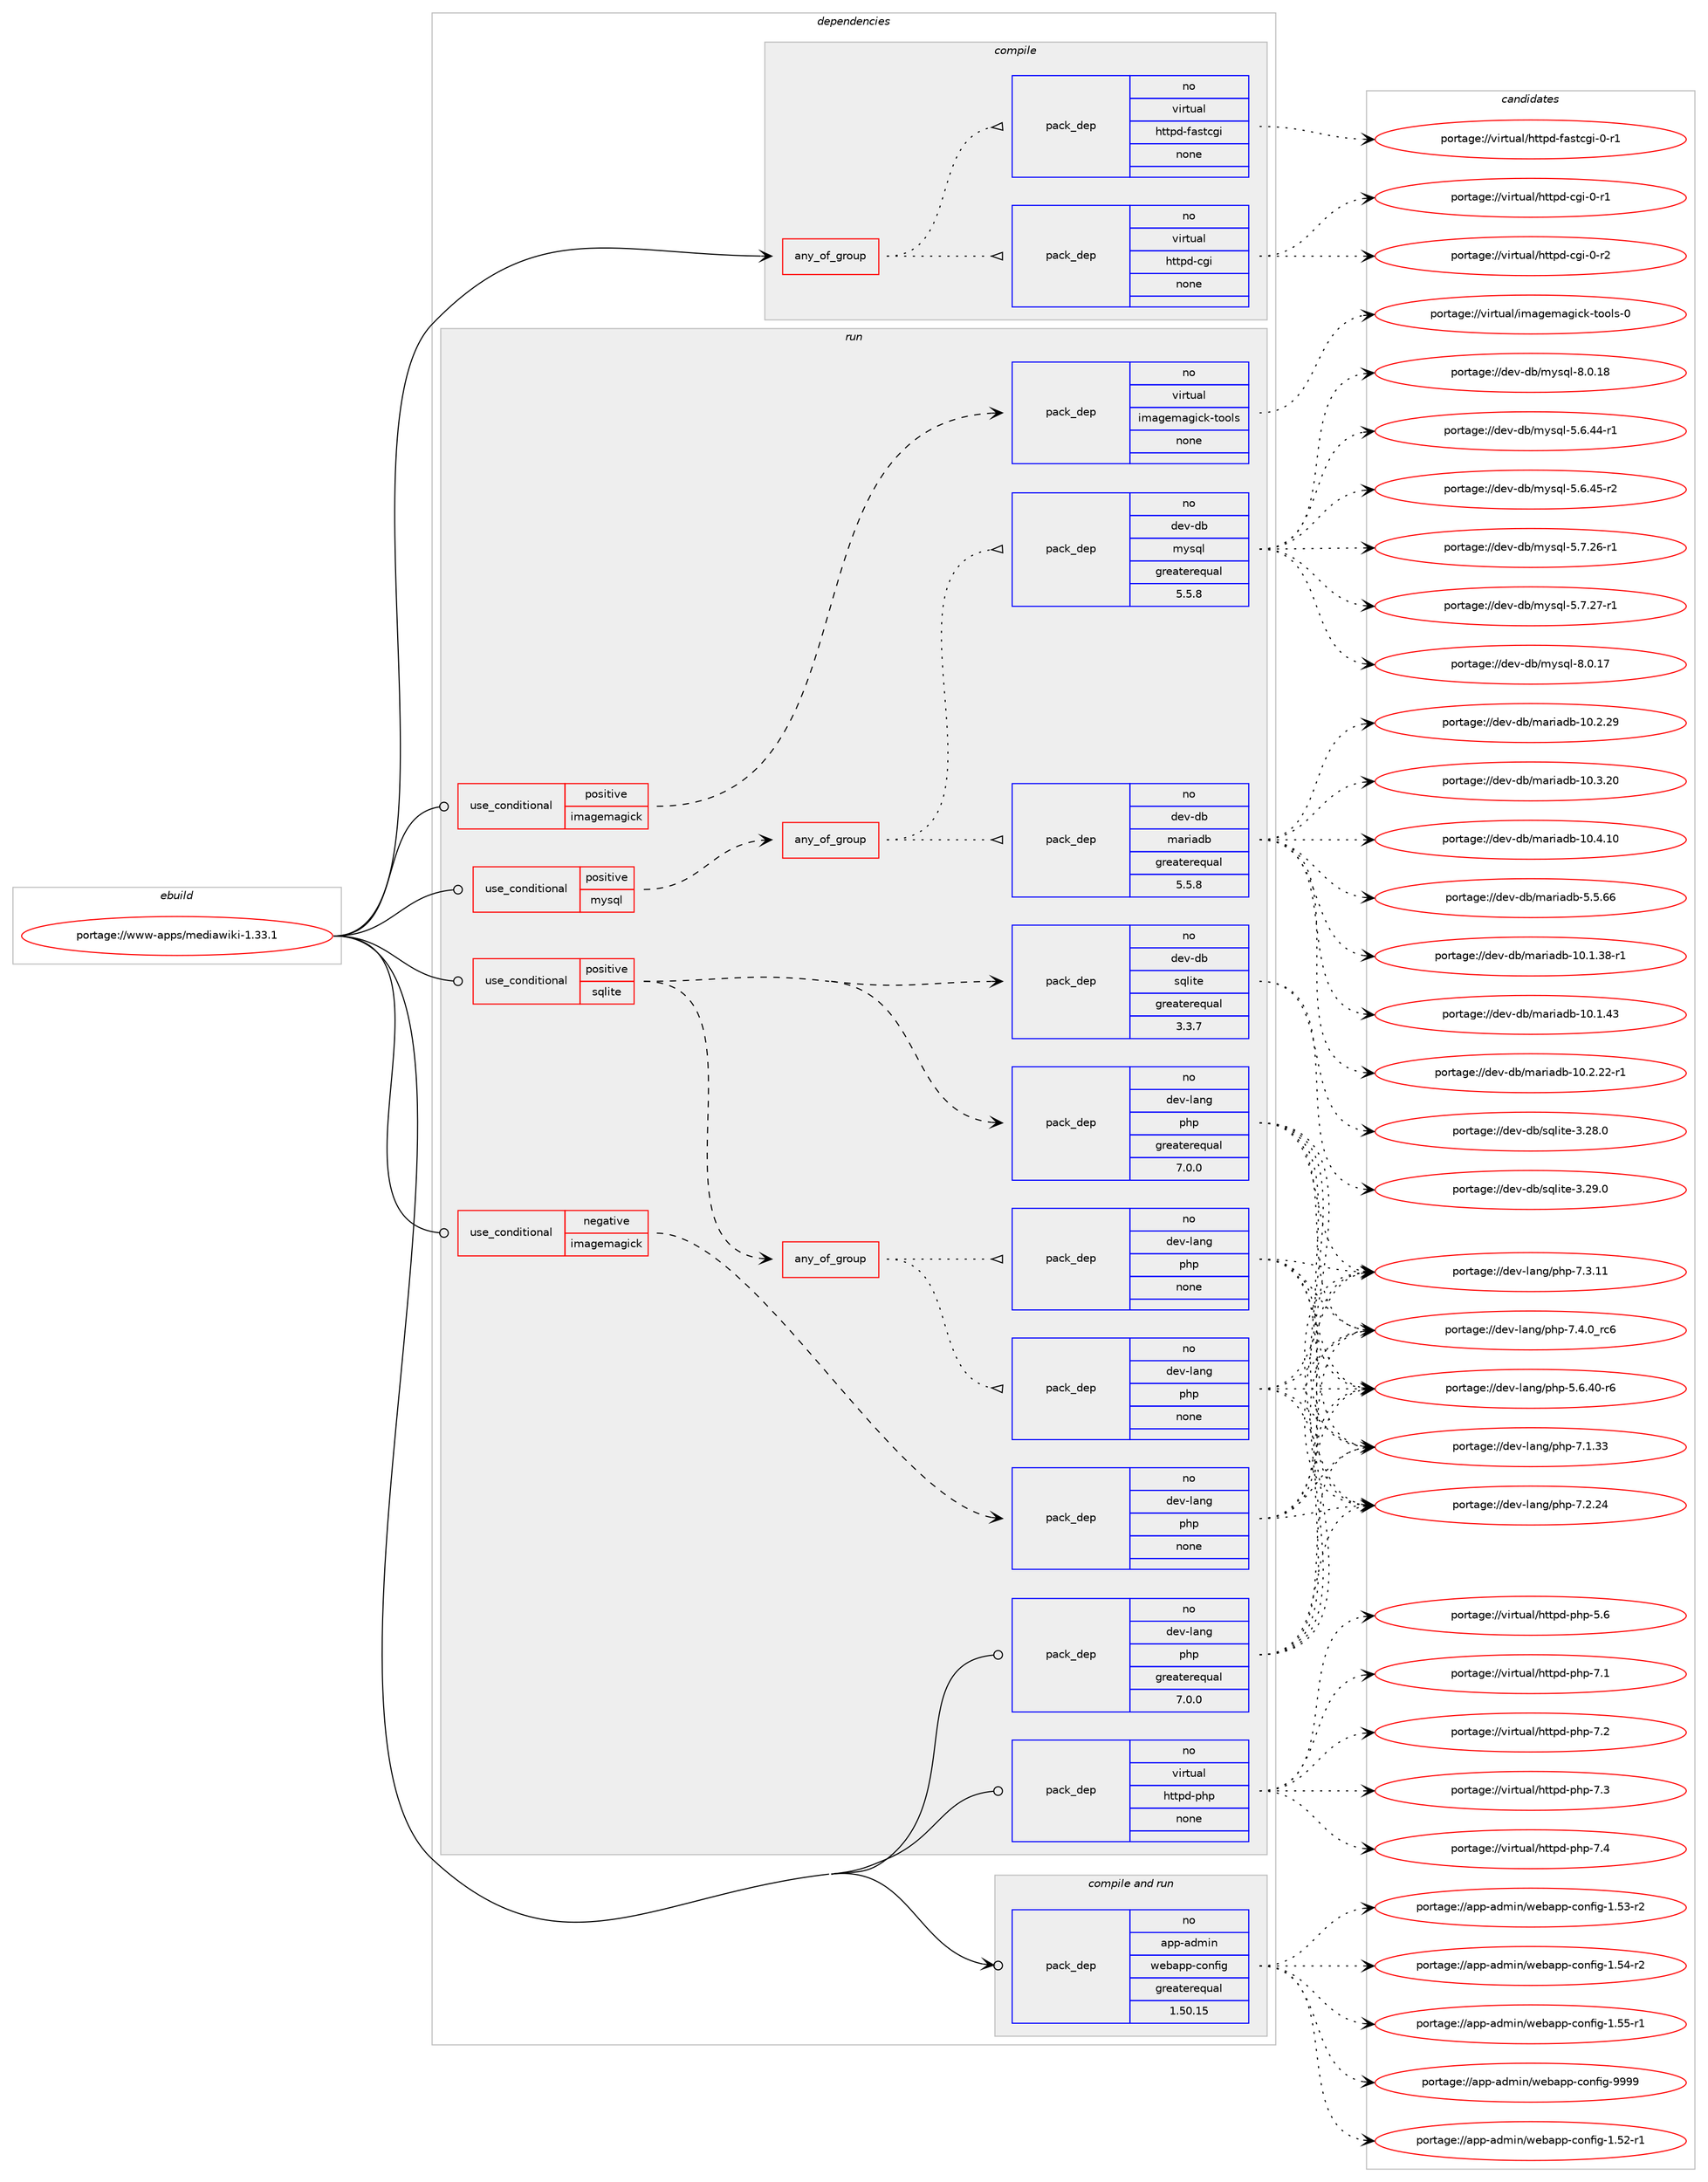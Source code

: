 digraph prolog {

# *************
# Graph options
# *************

newrank=true;
concentrate=true;
compound=true;
graph [rankdir=LR,fontname=Helvetica,fontsize=10,ranksep=1.5];#, ranksep=2.5, nodesep=0.2];
edge  [arrowhead=vee];
node  [fontname=Helvetica,fontsize=10];

# **********
# The ebuild
# **********

subgraph cluster_leftcol {
color=gray;
rank=same;
label=<<i>ebuild</i>>;
id [label="portage://www-apps/mediawiki-1.33.1", color=red, width=4, href="../www-apps/mediawiki-1.33.1.svg"];
}

# ****************
# The dependencies
# ****************

subgraph cluster_midcol {
color=gray;
label=<<i>dependencies</i>>;
subgraph cluster_compile {
fillcolor="#eeeeee";
style=filled;
label=<<i>compile</i>>;
subgraph any7510 {
dependency438069 [label=<<TABLE BORDER="0" CELLBORDER="1" CELLSPACING="0" CELLPADDING="4"><TR><TD CELLPADDING="10">any_of_group</TD></TR></TABLE>>, shape=none, color=red];subgraph pack324828 {
dependency438070 [label=<<TABLE BORDER="0" CELLBORDER="1" CELLSPACING="0" CELLPADDING="4" WIDTH="220"><TR><TD ROWSPAN="6" CELLPADDING="30">pack_dep</TD></TR><TR><TD WIDTH="110">no</TD></TR><TR><TD>virtual</TD></TR><TR><TD>httpd-cgi</TD></TR><TR><TD>none</TD></TR><TR><TD></TD></TR></TABLE>>, shape=none, color=blue];
}
dependency438069:e -> dependency438070:w [weight=20,style="dotted",arrowhead="oinv"];
subgraph pack324829 {
dependency438071 [label=<<TABLE BORDER="0" CELLBORDER="1" CELLSPACING="0" CELLPADDING="4" WIDTH="220"><TR><TD ROWSPAN="6" CELLPADDING="30">pack_dep</TD></TR><TR><TD WIDTH="110">no</TD></TR><TR><TD>virtual</TD></TR><TR><TD>httpd-fastcgi</TD></TR><TR><TD>none</TD></TR><TR><TD></TD></TR></TABLE>>, shape=none, color=blue];
}
dependency438069:e -> dependency438071:w [weight=20,style="dotted",arrowhead="oinv"];
}
id:e -> dependency438069:w [weight=20,style="solid",arrowhead="vee"];
}
subgraph cluster_compileandrun {
fillcolor="#eeeeee";
style=filled;
label=<<i>compile and run</i>>;
subgraph pack324830 {
dependency438072 [label=<<TABLE BORDER="0" CELLBORDER="1" CELLSPACING="0" CELLPADDING="4" WIDTH="220"><TR><TD ROWSPAN="6" CELLPADDING="30">pack_dep</TD></TR><TR><TD WIDTH="110">no</TD></TR><TR><TD>app-admin</TD></TR><TR><TD>webapp-config</TD></TR><TR><TD>greaterequal</TD></TR><TR><TD>1.50.15</TD></TR></TABLE>>, shape=none, color=blue];
}
id:e -> dependency438072:w [weight=20,style="solid",arrowhead="odotvee"];
}
subgraph cluster_run {
fillcolor="#eeeeee";
style=filled;
label=<<i>run</i>>;
subgraph cond105465 {
dependency438073 [label=<<TABLE BORDER="0" CELLBORDER="1" CELLSPACING="0" CELLPADDING="4"><TR><TD ROWSPAN="3" CELLPADDING="10">use_conditional</TD></TR><TR><TD>negative</TD></TR><TR><TD>imagemagick</TD></TR></TABLE>>, shape=none, color=red];
subgraph pack324831 {
dependency438074 [label=<<TABLE BORDER="0" CELLBORDER="1" CELLSPACING="0" CELLPADDING="4" WIDTH="220"><TR><TD ROWSPAN="6" CELLPADDING="30">pack_dep</TD></TR><TR><TD WIDTH="110">no</TD></TR><TR><TD>dev-lang</TD></TR><TR><TD>php</TD></TR><TR><TD>none</TD></TR><TR><TD></TD></TR></TABLE>>, shape=none, color=blue];
}
dependency438073:e -> dependency438074:w [weight=20,style="dashed",arrowhead="vee"];
}
id:e -> dependency438073:w [weight=20,style="solid",arrowhead="odot"];
subgraph cond105466 {
dependency438075 [label=<<TABLE BORDER="0" CELLBORDER="1" CELLSPACING="0" CELLPADDING="4"><TR><TD ROWSPAN="3" CELLPADDING="10">use_conditional</TD></TR><TR><TD>positive</TD></TR><TR><TD>imagemagick</TD></TR></TABLE>>, shape=none, color=red];
subgraph pack324832 {
dependency438076 [label=<<TABLE BORDER="0" CELLBORDER="1" CELLSPACING="0" CELLPADDING="4" WIDTH="220"><TR><TD ROWSPAN="6" CELLPADDING="30">pack_dep</TD></TR><TR><TD WIDTH="110">no</TD></TR><TR><TD>virtual</TD></TR><TR><TD>imagemagick-tools</TD></TR><TR><TD>none</TD></TR><TR><TD></TD></TR></TABLE>>, shape=none, color=blue];
}
dependency438075:e -> dependency438076:w [weight=20,style="dashed",arrowhead="vee"];
}
id:e -> dependency438075:w [weight=20,style="solid",arrowhead="odot"];
subgraph cond105467 {
dependency438077 [label=<<TABLE BORDER="0" CELLBORDER="1" CELLSPACING="0" CELLPADDING="4"><TR><TD ROWSPAN="3" CELLPADDING="10">use_conditional</TD></TR><TR><TD>positive</TD></TR><TR><TD>mysql</TD></TR></TABLE>>, shape=none, color=red];
subgraph any7511 {
dependency438078 [label=<<TABLE BORDER="0" CELLBORDER="1" CELLSPACING="0" CELLPADDING="4"><TR><TD CELLPADDING="10">any_of_group</TD></TR></TABLE>>, shape=none, color=red];subgraph pack324833 {
dependency438079 [label=<<TABLE BORDER="0" CELLBORDER="1" CELLSPACING="0" CELLPADDING="4" WIDTH="220"><TR><TD ROWSPAN="6" CELLPADDING="30">pack_dep</TD></TR><TR><TD WIDTH="110">no</TD></TR><TR><TD>dev-db</TD></TR><TR><TD>mariadb</TD></TR><TR><TD>greaterequal</TD></TR><TR><TD>5.5.8</TD></TR></TABLE>>, shape=none, color=blue];
}
dependency438078:e -> dependency438079:w [weight=20,style="dotted",arrowhead="oinv"];
subgraph pack324834 {
dependency438080 [label=<<TABLE BORDER="0" CELLBORDER="1" CELLSPACING="0" CELLPADDING="4" WIDTH="220"><TR><TD ROWSPAN="6" CELLPADDING="30">pack_dep</TD></TR><TR><TD WIDTH="110">no</TD></TR><TR><TD>dev-db</TD></TR><TR><TD>mysql</TD></TR><TR><TD>greaterequal</TD></TR><TR><TD>5.5.8</TD></TR></TABLE>>, shape=none, color=blue];
}
dependency438078:e -> dependency438080:w [weight=20,style="dotted",arrowhead="oinv"];
}
dependency438077:e -> dependency438078:w [weight=20,style="dashed",arrowhead="vee"];
}
id:e -> dependency438077:w [weight=20,style="solid",arrowhead="odot"];
subgraph cond105468 {
dependency438081 [label=<<TABLE BORDER="0" CELLBORDER="1" CELLSPACING="0" CELLPADDING="4"><TR><TD ROWSPAN="3" CELLPADDING="10">use_conditional</TD></TR><TR><TD>positive</TD></TR><TR><TD>sqlite</TD></TR></TABLE>>, shape=none, color=red];
subgraph pack324835 {
dependency438082 [label=<<TABLE BORDER="0" CELLBORDER="1" CELLSPACING="0" CELLPADDING="4" WIDTH="220"><TR><TD ROWSPAN="6" CELLPADDING="30">pack_dep</TD></TR><TR><TD WIDTH="110">no</TD></TR><TR><TD>dev-db</TD></TR><TR><TD>sqlite</TD></TR><TR><TD>greaterequal</TD></TR><TR><TD>3.3.7</TD></TR></TABLE>>, shape=none, color=blue];
}
dependency438081:e -> dependency438082:w [weight=20,style="dashed",arrowhead="vee"];
subgraph pack324836 {
dependency438083 [label=<<TABLE BORDER="0" CELLBORDER="1" CELLSPACING="0" CELLPADDING="4" WIDTH="220"><TR><TD ROWSPAN="6" CELLPADDING="30">pack_dep</TD></TR><TR><TD WIDTH="110">no</TD></TR><TR><TD>dev-lang</TD></TR><TR><TD>php</TD></TR><TR><TD>greaterequal</TD></TR><TR><TD>7.0.0</TD></TR></TABLE>>, shape=none, color=blue];
}
dependency438081:e -> dependency438083:w [weight=20,style="dashed",arrowhead="vee"];
subgraph any7512 {
dependency438084 [label=<<TABLE BORDER="0" CELLBORDER="1" CELLSPACING="0" CELLPADDING="4"><TR><TD CELLPADDING="10">any_of_group</TD></TR></TABLE>>, shape=none, color=red];subgraph pack324837 {
dependency438085 [label=<<TABLE BORDER="0" CELLBORDER="1" CELLSPACING="0" CELLPADDING="4" WIDTH="220"><TR><TD ROWSPAN="6" CELLPADDING="30">pack_dep</TD></TR><TR><TD WIDTH="110">no</TD></TR><TR><TD>dev-lang</TD></TR><TR><TD>php</TD></TR><TR><TD>none</TD></TR><TR><TD></TD></TR></TABLE>>, shape=none, color=blue];
}
dependency438084:e -> dependency438085:w [weight=20,style="dotted",arrowhead="oinv"];
subgraph pack324838 {
dependency438086 [label=<<TABLE BORDER="0" CELLBORDER="1" CELLSPACING="0" CELLPADDING="4" WIDTH="220"><TR><TD ROWSPAN="6" CELLPADDING="30">pack_dep</TD></TR><TR><TD WIDTH="110">no</TD></TR><TR><TD>dev-lang</TD></TR><TR><TD>php</TD></TR><TR><TD>none</TD></TR><TR><TD></TD></TR></TABLE>>, shape=none, color=blue];
}
dependency438084:e -> dependency438086:w [weight=20,style="dotted",arrowhead="oinv"];
}
dependency438081:e -> dependency438084:w [weight=20,style="dashed",arrowhead="vee"];
}
id:e -> dependency438081:w [weight=20,style="solid",arrowhead="odot"];
subgraph pack324839 {
dependency438087 [label=<<TABLE BORDER="0" CELLBORDER="1" CELLSPACING="0" CELLPADDING="4" WIDTH="220"><TR><TD ROWSPAN="6" CELLPADDING="30">pack_dep</TD></TR><TR><TD WIDTH="110">no</TD></TR><TR><TD>dev-lang</TD></TR><TR><TD>php</TD></TR><TR><TD>greaterequal</TD></TR><TR><TD>7.0.0</TD></TR></TABLE>>, shape=none, color=blue];
}
id:e -> dependency438087:w [weight=20,style="solid",arrowhead="odot"];
subgraph pack324840 {
dependency438088 [label=<<TABLE BORDER="0" CELLBORDER="1" CELLSPACING="0" CELLPADDING="4" WIDTH="220"><TR><TD ROWSPAN="6" CELLPADDING="30">pack_dep</TD></TR><TR><TD WIDTH="110">no</TD></TR><TR><TD>virtual</TD></TR><TR><TD>httpd-php</TD></TR><TR><TD>none</TD></TR><TR><TD></TD></TR></TABLE>>, shape=none, color=blue];
}
id:e -> dependency438088:w [weight=20,style="solid",arrowhead="odot"];
}
}

# **************
# The candidates
# **************

subgraph cluster_choices {
rank=same;
color=gray;
label=<<i>candidates</i>>;

subgraph choice324828 {
color=black;
nodesep=1;
choiceportage1181051141161179710847104116116112100459910310545484511449 [label="portage://virtual/httpd-cgi-0-r1", color=red, width=4,href="../virtual/httpd-cgi-0-r1.svg"];
choiceportage1181051141161179710847104116116112100459910310545484511450 [label="portage://virtual/httpd-cgi-0-r2", color=red, width=4,href="../virtual/httpd-cgi-0-r2.svg"];
dependency438070:e -> choiceportage1181051141161179710847104116116112100459910310545484511449:w [style=dotted,weight="100"];
dependency438070:e -> choiceportage1181051141161179710847104116116112100459910310545484511450:w [style=dotted,weight="100"];
}
subgraph choice324829 {
color=black;
nodesep=1;
choiceportage118105114116117971084710411611611210045102971151169910310545484511449 [label="portage://virtual/httpd-fastcgi-0-r1", color=red, width=4,href="../virtual/httpd-fastcgi-0-r1.svg"];
dependency438071:e -> choiceportage118105114116117971084710411611611210045102971151169910310545484511449:w [style=dotted,weight="100"];
}
subgraph choice324830 {
color=black;
nodesep=1;
choiceportage971121124597100109105110471191019897112112459911111010210510345494653504511449 [label="portage://app-admin/webapp-config-1.52-r1", color=red, width=4,href="../app-admin/webapp-config-1.52-r1.svg"];
choiceportage971121124597100109105110471191019897112112459911111010210510345494653514511450 [label="portage://app-admin/webapp-config-1.53-r2", color=red, width=4,href="../app-admin/webapp-config-1.53-r2.svg"];
choiceportage971121124597100109105110471191019897112112459911111010210510345494653524511450 [label="portage://app-admin/webapp-config-1.54-r2", color=red, width=4,href="../app-admin/webapp-config-1.54-r2.svg"];
choiceportage971121124597100109105110471191019897112112459911111010210510345494653534511449 [label="portage://app-admin/webapp-config-1.55-r1", color=red, width=4,href="../app-admin/webapp-config-1.55-r1.svg"];
choiceportage97112112459710010910511047119101989711211245991111101021051034557575757 [label="portage://app-admin/webapp-config-9999", color=red, width=4,href="../app-admin/webapp-config-9999.svg"];
dependency438072:e -> choiceportage971121124597100109105110471191019897112112459911111010210510345494653504511449:w [style=dotted,weight="100"];
dependency438072:e -> choiceportage971121124597100109105110471191019897112112459911111010210510345494653514511450:w [style=dotted,weight="100"];
dependency438072:e -> choiceportage971121124597100109105110471191019897112112459911111010210510345494653524511450:w [style=dotted,weight="100"];
dependency438072:e -> choiceportage971121124597100109105110471191019897112112459911111010210510345494653534511449:w [style=dotted,weight="100"];
dependency438072:e -> choiceportage97112112459710010910511047119101989711211245991111101021051034557575757:w [style=dotted,weight="100"];
}
subgraph choice324831 {
color=black;
nodesep=1;
choiceportage100101118451089711010347112104112455346544652484511454 [label="portage://dev-lang/php-5.6.40-r6", color=red, width=4,href="../dev-lang/php-5.6.40-r6.svg"];
choiceportage10010111845108971101034711210411245554649465151 [label="portage://dev-lang/php-7.1.33", color=red, width=4,href="../dev-lang/php-7.1.33.svg"];
choiceportage10010111845108971101034711210411245554650465052 [label="portage://dev-lang/php-7.2.24", color=red, width=4,href="../dev-lang/php-7.2.24.svg"];
choiceportage10010111845108971101034711210411245554651464949 [label="portage://dev-lang/php-7.3.11", color=red, width=4,href="../dev-lang/php-7.3.11.svg"];
choiceportage100101118451089711010347112104112455546524648951149954 [label="portage://dev-lang/php-7.4.0_rc6", color=red, width=4,href="../dev-lang/php-7.4.0_rc6.svg"];
dependency438074:e -> choiceportage100101118451089711010347112104112455346544652484511454:w [style=dotted,weight="100"];
dependency438074:e -> choiceportage10010111845108971101034711210411245554649465151:w [style=dotted,weight="100"];
dependency438074:e -> choiceportage10010111845108971101034711210411245554650465052:w [style=dotted,weight="100"];
dependency438074:e -> choiceportage10010111845108971101034711210411245554651464949:w [style=dotted,weight="100"];
dependency438074:e -> choiceportage100101118451089711010347112104112455546524648951149954:w [style=dotted,weight="100"];
}
subgraph choice324832 {
color=black;
nodesep=1;
choiceportage1181051141161179710847105109971031011099710310599107451161111111081154548 [label="portage://virtual/imagemagick-tools-0", color=red, width=4,href="../virtual/imagemagick-tools-0.svg"];
dependency438076:e -> choiceportage1181051141161179710847105109971031011099710310599107451161111111081154548:w [style=dotted,weight="100"];
}
subgraph choice324833 {
color=black;
nodesep=1;
choiceportage10010111845100984710997114105971009845494846494651564511449 [label="portage://dev-db/mariadb-10.1.38-r1", color=red, width=4,href="../dev-db/mariadb-10.1.38-r1.svg"];
choiceportage1001011184510098471099711410597100984549484649465251 [label="portage://dev-db/mariadb-10.1.43", color=red, width=4,href="../dev-db/mariadb-10.1.43.svg"];
choiceportage10010111845100984710997114105971009845494846504650504511449 [label="portage://dev-db/mariadb-10.2.22-r1", color=red, width=4,href="../dev-db/mariadb-10.2.22-r1.svg"];
choiceportage1001011184510098471099711410597100984549484650465057 [label="portage://dev-db/mariadb-10.2.29", color=red, width=4,href="../dev-db/mariadb-10.2.29.svg"];
choiceportage1001011184510098471099711410597100984549484651465048 [label="portage://dev-db/mariadb-10.3.20", color=red, width=4,href="../dev-db/mariadb-10.3.20.svg"];
choiceportage1001011184510098471099711410597100984549484652464948 [label="portage://dev-db/mariadb-10.4.10", color=red, width=4,href="../dev-db/mariadb-10.4.10.svg"];
choiceportage10010111845100984710997114105971009845534653465454 [label="portage://dev-db/mariadb-5.5.66", color=red, width=4,href="../dev-db/mariadb-5.5.66.svg"];
dependency438079:e -> choiceportage10010111845100984710997114105971009845494846494651564511449:w [style=dotted,weight="100"];
dependency438079:e -> choiceportage1001011184510098471099711410597100984549484649465251:w [style=dotted,weight="100"];
dependency438079:e -> choiceportage10010111845100984710997114105971009845494846504650504511449:w [style=dotted,weight="100"];
dependency438079:e -> choiceportage1001011184510098471099711410597100984549484650465057:w [style=dotted,weight="100"];
dependency438079:e -> choiceportage1001011184510098471099711410597100984549484651465048:w [style=dotted,weight="100"];
dependency438079:e -> choiceportage1001011184510098471099711410597100984549484652464948:w [style=dotted,weight="100"];
dependency438079:e -> choiceportage10010111845100984710997114105971009845534653465454:w [style=dotted,weight="100"];
}
subgraph choice324834 {
color=black;
nodesep=1;
choiceportage100101118451009847109121115113108455346544652524511449 [label="portage://dev-db/mysql-5.6.44-r1", color=red, width=4,href="../dev-db/mysql-5.6.44-r1.svg"];
choiceportage100101118451009847109121115113108455346544652534511450 [label="portage://dev-db/mysql-5.6.45-r2", color=red, width=4,href="../dev-db/mysql-5.6.45-r2.svg"];
choiceportage100101118451009847109121115113108455346554650544511449 [label="portage://dev-db/mysql-5.7.26-r1", color=red, width=4,href="../dev-db/mysql-5.7.26-r1.svg"];
choiceportage100101118451009847109121115113108455346554650554511449 [label="portage://dev-db/mysql-5.7.27-r1", color=red, width=4,href="../dev-db/mysql-5.7.27-r1.svg"];
choiceportage10010111845100984710912111511310845564648464955 [label="portage://dev-db/mysql-8.0.17", color=red, width=4,href="../dev-db/mysql-8.0.17.svg"];
choiceportage10010111845100984710912111511310845564648464956 [label="portage://dev-db/mysql-8.0.18", color=red, width=4,href="../dev-db/mysql-8.0.18.svg"];
dependency438080:e -> choiceportage100101118451009847109121115113108455346544652524511449:w [style=dotted,weight="100"];
dependency438080:e -> choiceportage100101118451009847109121115113108455346544652534511450:w [style=dotted,weight="100"];
dependency438080:e -> choiceportage100101118451009847109121115113108455346554650544511449:w [style=dotted,weight="100"];
dependency438080:e -> choiceportage100101118451009847109121115113108455346554650554511449:w [style=dotted,weight="100"];
dependency438080:e -> choiceportage10010111845100984710912111511310845564648464955:w [style=dotted,weight="100"];
dependency438080:e -> choiceportage10010111845100984710912111511310845564648464956:w [style=dotted,weight="100"];
}
subgraph choice324835 {
color=black;
nodesep=1;
choiceportage10010111845100984711511310810511610145514650564648 [label="portage://dev-db/sqlite-3.28.0", color=red, width=4,href="../dev-db/sqlite-3.28.0.svg"];
choiceportage10010111845100984711511310810511610145514650574648 [label="portage://dev-db/sqlite-3.29.0", color=red, width=4,href="../dev-db/sqlite-3.29.0.svg"];
dependency438082:e -> choiceportage10010111845100984711511310810511610145514650564648:w [style=dotted,weight="100"];
dependency438082:e -> choiceportage10010111845100984711511310810511610145514650574648:w [style=dotted,weight="100"];
}
subgraph choice324836 {
color=black;
nodesep=1;
choiceportage100101118451089711010347112104112455346544652484511454 [label="portage://dev-lang/php-5.6.40-r6", color=red, width=4,href="../dev-lang/php-5.6.40-r6.svg"];
choiceportage10010111845108971101034711210411245554649465151 [label="portage://dev-lang/php-7.1.33", color=red, width=4,href="../dev-lang/php-7.1.33.svg"];
choiceportage10010111845108971101034711210411245554650465052 [label="portage://dev-lang/php-7.2.24", color=red, width=4,href="../dev-lang/php-7.2.24.svg"];
choiceportage10010111845108971101034711210411245554651464949 [label="portage://dev-lang/php-7.3.11", color=red, width=4,href="../dev-lang/php-7.3.11.svg"];
choiceportage100101118451089711010347112104112455546524648951149954 [label="portage://dev-lang/php-7.4.0_rc6", color=red, width=4,href="../dev-lang/php-7.4.0_rc6.svg"];
dependency438083:e -> choiceportage100101118451089711010347112104112455346544652484511454:w [style=dotted,weight="100"];
dependency438083:e -> choiceportage10010111845108971101034711210411245554649465151:w [style=dotted,weight="100"];
dependency438083:e -> choiceportage10010111845108971101034711210411245554650465052:w [style=dotted,weight="100"];
dependency438083:e -> choiceportage10010111845108971101034711210411245554651464949:w [style=dotted,weight="100"];
dependency438083:e -> choiceportage100101118451089711010347112104112455546524648951149954:w [style=dotted,weight="100"];
}
subgraph choice324837 {
color=black;
nodesep=1;
choiceportage100101118451089711010347112104112455346544652484511454 [label="portage://dev-lang/php-5.6.40-r6", color=red, width=4,href="../dev-lang/php-5.6.40-r6.svg"];
choiceportage10010111845108971101034711210411245554649465151 [label="portage://dev-lang/php-7.1.33", color=red, width=4,href="../dev-lang/php-7.1.33.svg"];
choiceportage10010111845108971101034711210411245554650465052 [label="portage://dev-lang/php-7.2.24", color=red, width=4,href="../dev-lang/php-7.2.24.svg"];
choiceportage10010111845108971101034711210411245554651464949 [label="portage://dev-lang/php-7.3.11", color=red, width=4,href="../dev-lang/php-7.3.11.svg"];
choiceportage100101118451089711010347112104112455546524648951149954 [label="portage://dev-lang/php-7.4.0_rc6", color=red, width=4,href="../dev-lang/php-7.4.0_rc6.svg"];
dependency438085:e -> choiceportage100101118451089711010347112104112455346544652484511454:w [style=dotted,weight="100"];
dependency438085:e -> choiceportage10010111845108971101034711210411245554649465151:w [style=dotted,weight="100"];
dependency438085:e -> choiceportage10010111845108971101034711210411245554650465052:w [style=dotted,weight="100"];
dependency438085:e -> choiceportage10010111845108971101034711210411245554651464949:w [style=dotted,weight="100"];
dependency438085:e -> choiceportage100101118451089711010347112104112455546524648951149954:w [style=dotted,weight="100"];
}
subgraph choice324838 {
color=black;
nodesep=1;
choiceportage100101118451089711010347112104112455346544652484511454 [label="portage://dev-lang/php-5.6.40-r6", color=red, width=4,href="../dev-lang/php-5.6.40-r6.svg"];
choiceportage10010111845108971101034711210411245554649465151 [label="portage://dev-lang/php-7.1.33", color=red, width=4,href="../dev-lang/php-7.1.33.svg"];
choiceportage10010111845108971101034711210411245554650465052 [label="portage://dev-lang/php-7.2.24", color=red, width=4,href="../dev-lang/php-7.2.24.svg"];
choiceportage10010111845108971101034711210411245554651464949 [label="portage://dev-lang/php-7.3.11", color=red, width=4,href="../dev-lang/php-7.3.11.svg"];
choiceportage100101118451089711010347112104112455546524648951149954 [label="portage://dev-lang/php-7.4.0_rc6", color=red, width=4,href="../dev-lang/php-7.4.0_rc6.svg"];
dependency438086:e -> choiceportage100101118451089711010347112104112455346544652484511454:w [style=dotted,weight="100"];
dependency438086:e -> choiceportage10010111845108971101034711210411245554649465151:w [style=dotted,weight="100"];
dependency438086:e -> choiceportage10010111845108971101034711210411245554650465052:w [style=dotted,weight="100"];
dependency438086:e -> choiceportage10010111845108971101034711210411245554651464949:w [style=dotted,weight="100"];
dependency438086:e -> choiceportage100101118451089711010347112104112455546524648951149954:w [style=dotted,weight="100"];
}
subgraph choice324839 {
color=black;
nodesep=1;
choiceportage100101118451089711010347112104112455346544652484511454 [label="portage://dev-lang/php-5.6.40-r6", color=red, width=4,href="../dev-lang/php-5.6.40-r6.svg"];
choiceportage10010111845108971101034711210411245554649465151 [label="portage://dev-lang/php-7.1.33", color=red, width=4,href="../dev-lang/php-7.1.33.svg"];
choiceportage10010111845108971101034711210411245554650465052 [label="portage://dev-lang/php-7.2.24", color=red, width=4,href="../dev-lang/php-7.2.24.svg"];
choiceportage10010111845108971101034711210411245554651464949 [label="portage://dev-lang/php-7.3.11", color=red, width=4,href="../dev-lang/php-7.3.11.svg"];
choiceportage100101118451089711010347112104112455546524648951149954 [label="portage://dev-lang/php-7.4.0_rc6", color=red, width=4,href="../dev-lang/php-7.4.0_rc6.svg"];
dependency438087:e -> choiceportage100101118451089711010347112104112455346544652484511454:w [style=dotted,weight="100"];
dependency438087:e -> choiceportage10010111845108971101034711210411245554649465151:w [style=dotted,weight="100"];
dependency438087:e -> choiceportage10010111845108971101034711210411245554650465052:w [style=dotted,weight="100"];
dependency438087:e -> choiceportage10010111845108971101034711210411245554651464949:w [style=dotted,weight="100"];
dependency438087:e -> choiceportage100101118451089711010347112104112455546524648951149954:w [style=dotted,weight="100"];
}
subgraph choice324840 {
color=black;
nodesep=1;
choiceportage11810511411611797108471041161161121004511210411245534654 [label="portage://virtual/httpd-php-5.6", color=red, width=4,href="../virtual/httpd-php-5.6.svg"];
choiceportage11810511411611797108471041161161121004511210411245554649 [label="portage://virtual/httpd-php-7.1", color=red, width=4,href="../virtual/httpd-php-7.1.svg"];
choiceportage11810511411611797108471041161161121004511210411245554650 [label="portage://virtual/httpd-php-7.2", color=red, width=4,href="../virtual/httpd-php-7.2.svg"];
choiceportage11810511411611797108471041161161121004511210411245554651 [label="portage://virtual/httpd-php-7.3", color=red, width=4,href="../virtual/httpd-php-7.3.svg"];
choiceportage11810511411611797108471041161161121004511210411245554652 [label="portage://virtual/httpd-php-7.4", color=red, width=4,href="../virtual/httpd-php-7.4.svg"];
dependency438088:e -> choiceportage11810511411611797108471041161161121004511210411245534654:w [style=dotted,weight="100"];
dependency438088:e -> choiceportage11810511411611797108471041161161121004511210411245554649:w [style=dotted,weight="100"];
dependency438088:e -> choiceportage11810511411611797108471041161161121004511210411245554650:w [style=dotted,weight="100"];
dependency438088:e -> choiceportage11810511411611797108471041161161121004511210411245554651:w [style=dotted,weight="100"];
dependency438088:e -> choiceportage11810511411611797108471041161161121004511210411245554652:w [style=dotted,weight="100"];
}
}

}
